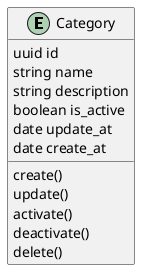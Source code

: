 @startuml

entity Category

Category : uuid id
Category : string name
Category : string description
Category : boolean is_active
Category : date update_at
Category : date create_at

Category : create()
Category : update()
Category : activate()
Category : deactivate()
Category : delete()

@enduml